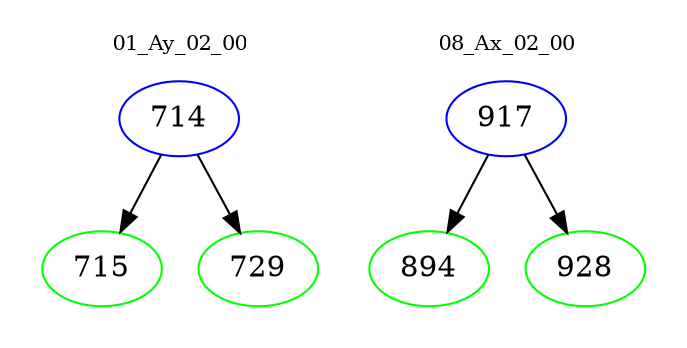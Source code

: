 digraph{
subgraph cluster_0 {
color = white
label = "01_Ay_02_00";
fontsize=10;
T0_714 [label="714", color="blue"]
T0_714 -> T0_715 [color="black"]
T0_715 [label="715", color="green"]
T0_714 -> T0_729 [color="black"]
T0_729 [label="729", color="green"]
}
subgraph cluster_1 {
color = white
label = "08_Ax_02_00";
fontsize=10;
T1_917 [label="917", color="blue"]
T1_917 -> T1_894 [color="black"]
T1_894 [label="894", color="green"]
T1_917 -> T1_928 [color="black"]
T1_928 [label="928", color="green"]
}
}
